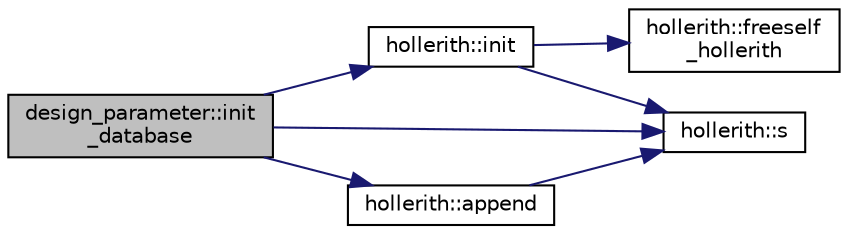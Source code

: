 digraph "design_parameter::init_database"
{
  edge [fontname="Helvetica",fontsize="10",labelfontname="Helvetica",labelfontsize="10"];
  node [fontname="Helvetica",fontsize="10",shape=record];
  rankdir="LR";
  Node1293 [label="design_parameter::init\l_database",height=0.2,width=0.4,color="black", fillcolor="grey75", style="filled", fontcolor="black"];
  Node1293 -> Node1294 [color="midnightblue",fontsize="10",style="solid",fontname="Helvetica"];
  Node1294 [label="hollerith::init",height=0.2,width=0.4,color="black", fillcolor="white", style="filled",URL="$d8/d99/classhollerith.html#af51ae7b943056db367f3c205a5a1cc4b"];
  Node1294 -> Node1295 [color="midnightblue",fontsize="10",style="solid",fontname="Helvetica"];
  Node1295 [label="hollerith::freeself\l_hollerith",height=0.2,width=0.4,color="black", fillcolor="white", style="filled",URL="$d8/d99/classhollerith.html#a240d1b30780c9e09323d0b3ad5e2d1f7"];
  Node1294 -> Node1296 [color="midnightblue",fontsize="10",style="solid",fontname="Helvetica"];
  Node1296 [label="hollerith::s",height=0.2,width=0.4,color="black", fillcolor="white", style="filled",URL="$d8/d99/classhollerith.html#af61fce2d06f211b25fe3838e4dfee77a"];
  Node1293 -> Node1297 [color="midnightblue",fontsize="10",style="solid",fontname="Helvetica"];
  Node1297 [label="hollerith::append",height=0.2,width=0.4,color="black", fillcolor="white", style="filled",URL="$d8/d99/classhollerith.html#a778dd63885a4e3a4e2fb829165c32632"];
  Node1297 -> Node1296 [color="midnightblue",fontsize="10",style="solid",fontname="Helvetica"];
  Node1293 -> Node1296 [color="midnightblue",fontsize="10",style="solid",fontname="Helvetica"];
}

